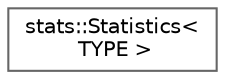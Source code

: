 digraph "Gráfico de Hierarquia de Classes"
{
 // LATEX_PDF_SIZE
  bgcolor="transparent";
  edge [fontname=Helvetica,fontsize=10,labelfontname=Helvetica,labelfontsize=10];
  node [fontname=Helvetica,fontsize=10,shape=box,height=0.2,width=0.4];
  rankdir="LR";
  Node0 [id="Node000000",label="stats::Statistics\<\l TYPE \>",height=0.2,width=0.4,color="grey40", fillcolor="white", style="filled",URL="$classstats_1_1_statistics.html",tooltip="Uma classe que fornece métodos de estatística como media, mediana e moda."];
}

